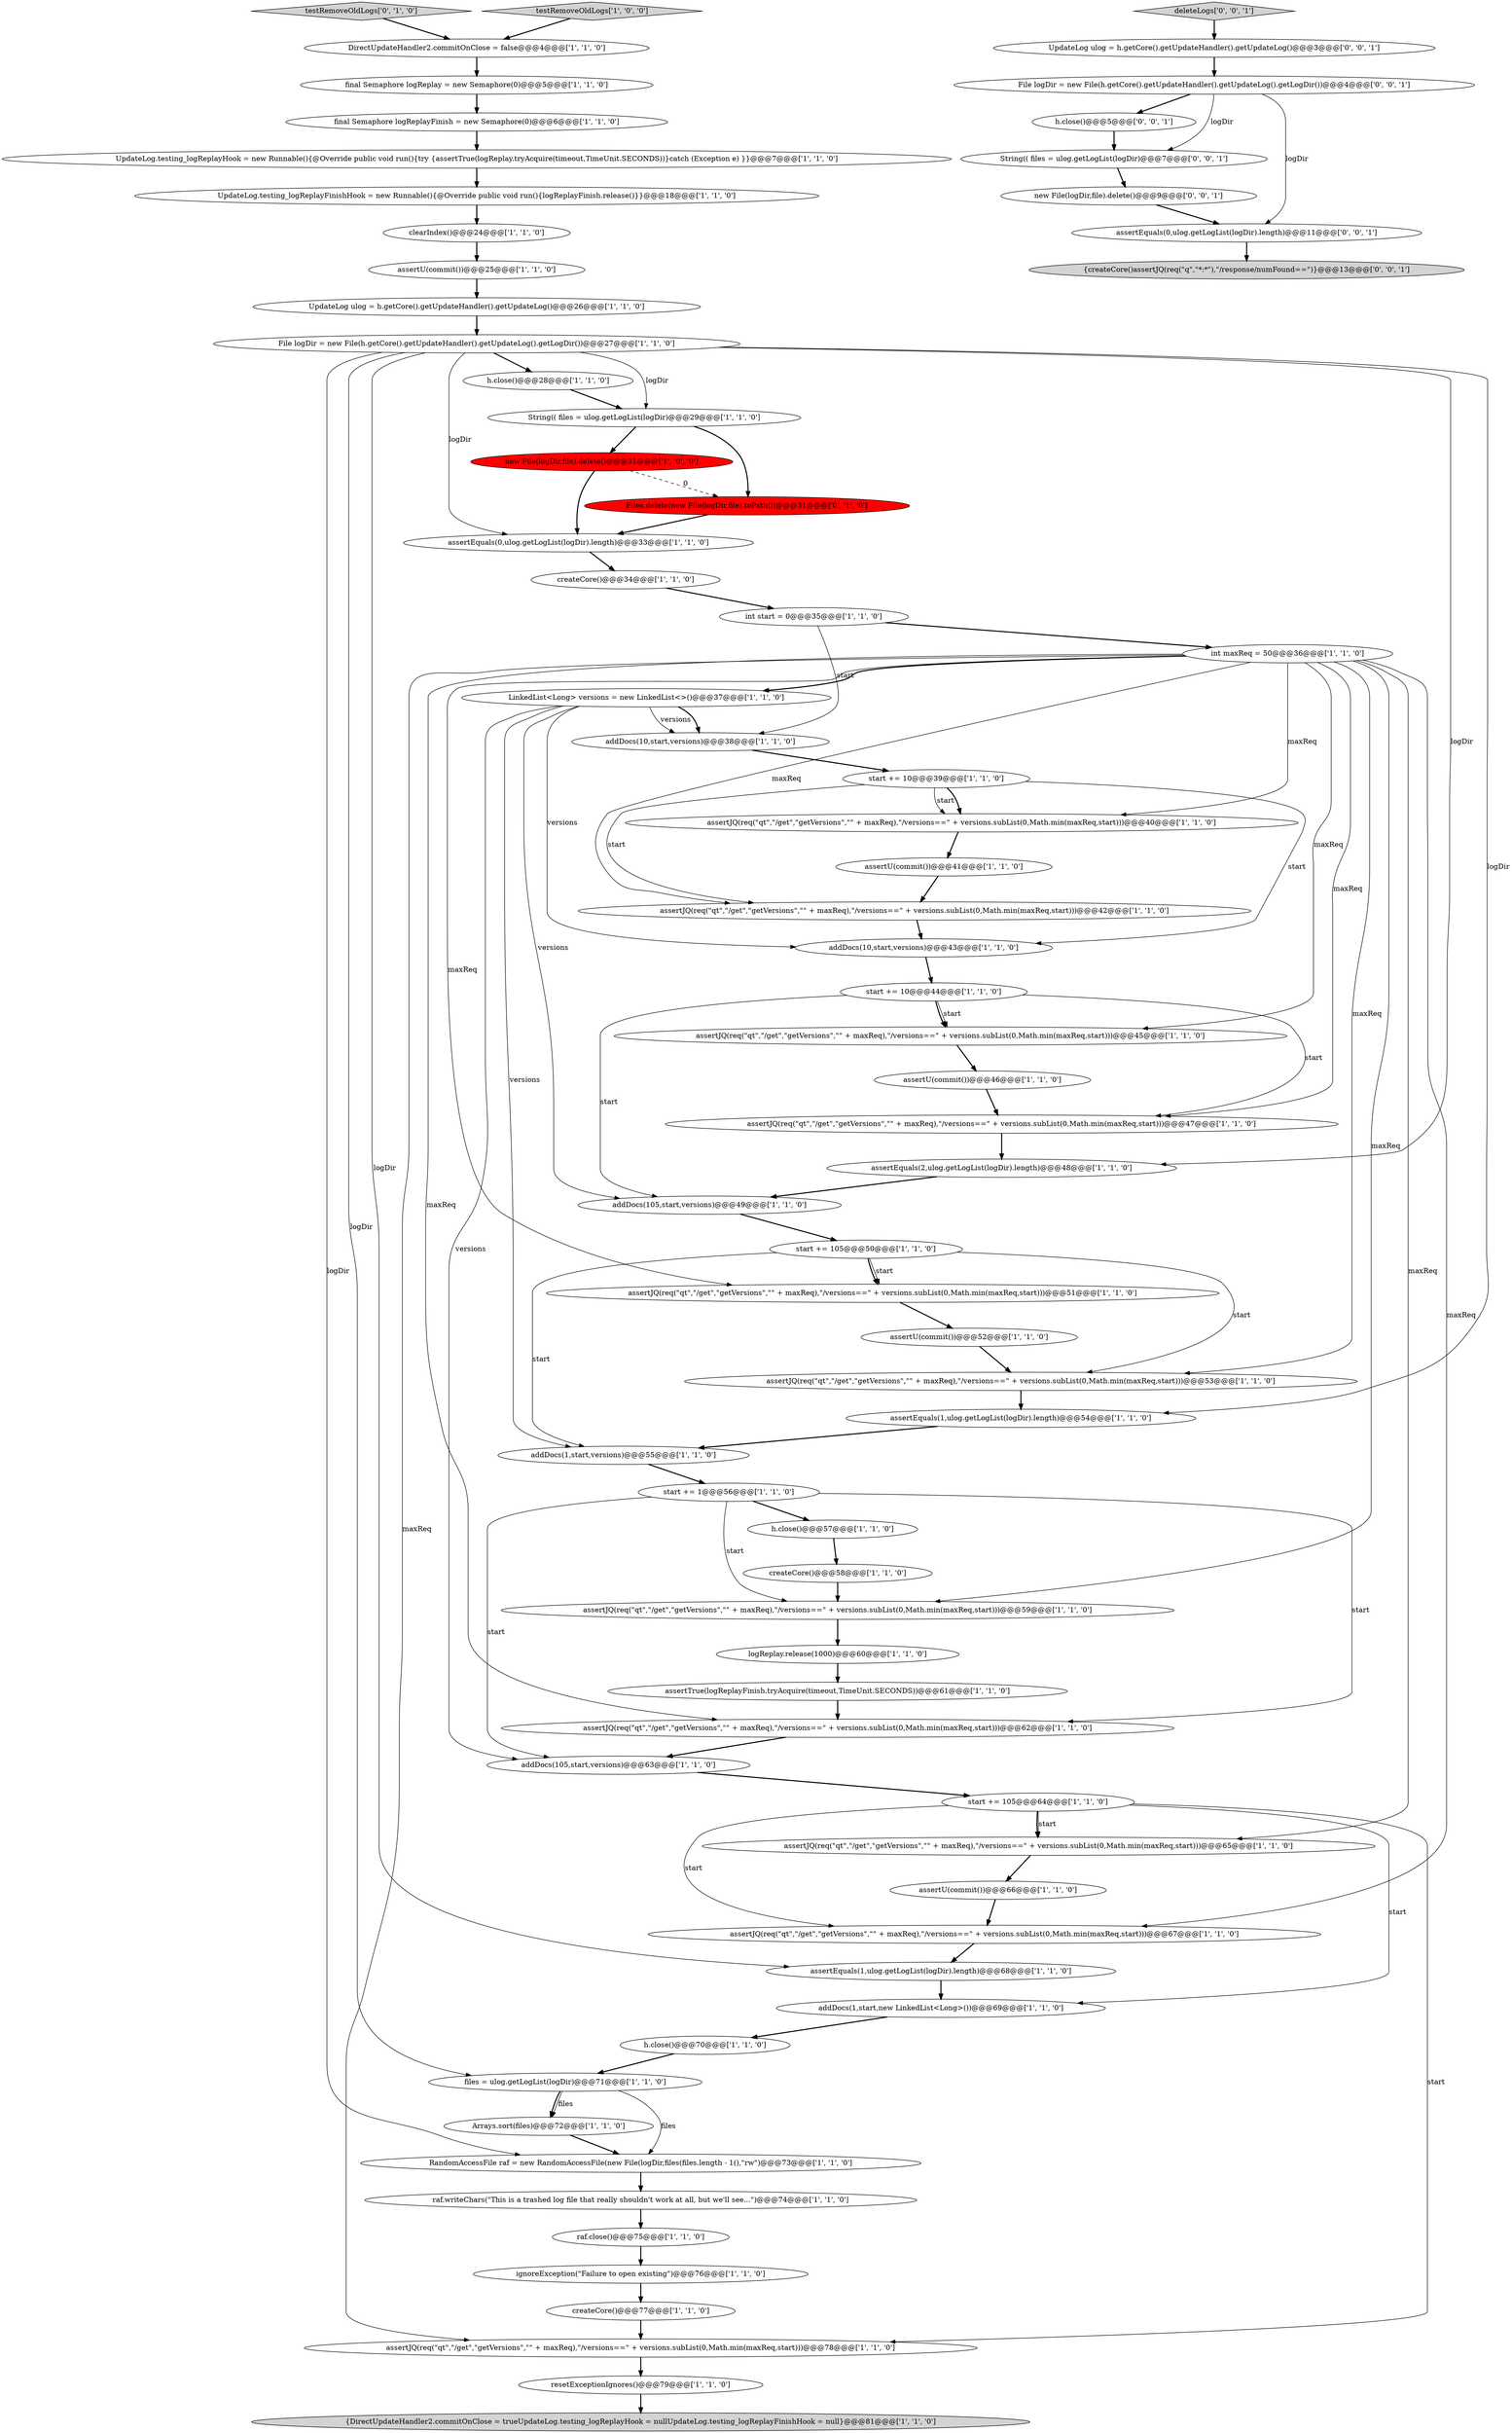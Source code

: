 digraph {
62 [style = filled, label = "testRemoveOldLogs['0', '1', '0']", fillcolor = lightgray, shape = diamond image = "AAA0AAABBB2BBB"];
21 [style = filled, label = "new File(logDir,file).delete()@@@31@@@['1', '0', '0']", fillcolor = red, shape = ellipse image = "AAA1AAABBB1BBB"];
0 [style = filled, label = "ignoreException(\"Failure to open existing\")@@@76@@@['1', '1', '0']", fillcolor = white, shape = ellipse image = "AAA0AAABBB1BBB"];
5 [style = filled, label = "assertJQ(req(\"qt\",\"/get\",\"getVersions\",\"\" + maxReq),\"/versions==\" + versions.subList(0,Math.min(maxReq,start)))@@@47@@@['1', '1', '0']", fillcolor = white, shape = ellipse image = "AAA0AAABBB1BBB"];
15 [style = filled, label = "assertJQ(req(\"qt\",\"/get\",\"getVersions\",\"\" + maxReq),\"/versions==\" + versions.subList(0,Math.min(maxReq,start)))@@@62@@@['1', '1', '0']", fillcolor = white, shape = ellipse image = "AAA0AAABBB1BBB"];
27 [style = filled, label = "start += 105@@@50@@@['1', '1', '0']", fillcolor = white, shape = ellipse image = "AAA0AAABBB1BBB"];
31 [style = filled, label = "assertJQ(req(\"qt\",\"/get\",\"getVersions\",\"\" + maxReq),\"/versions==\" + versions.subList(0,Math.min(maxReq,start)))@@@78@@@['1', '1', '0']", fillcolor = white, shape = ellipse image = "AAA0AAABBB1BBB"];
41 [style = filled, label = "assertEquals(1,ulog.getLogList(logDir).length)@@@54@@@['1', '1', '0']", fillcolor = white, shape = ellipse image = "AAA0AAABBB1BBB"];
64 [style = filled, label = "new File(logDir,file).delete()@@@9@@@['0', '0', '1']", fillcolor = white, shape = ellipse image = "AAA0AAABBB3BBB"];
22 [style = filled, label = "assertJQ(req(\"qt\",\"/get\",\"getVersions\",\"\" + maxReq),\"/versions==\" + versions.subList(0,Math.min(maxReq,start)))@@@45@@@['1', '1', '0']", fillcolor = white, shape = ellipse image = "AAA0AAABBB1BBB"];
43 [style = filled, label = "addDocs(1,start,versions)@@@55@@@['1', '1', '0']", fillcolor = white, shape = ellipse image = "AAA0AAABBB1BBB"];
39 [style = filled, label = "assertEquals(1,ulog.getLogList(logDir).length)@@@68@@@['1', '1', '0']", fillcolor = white, shape = ellipse image = "AAA0AAABBB1BBB"];
12 [style = filled, label = "start += 1@@@56@@@['1', '1', '0']", fillcolor = white, shape = ellipse image = "AAA0AAABBB1BBB"];
45 [style = filled, label = "UpdateLog ulog = h.getCore().getUpdateHandler().getUpdateLog()@@@26@@@['1', '1', '0']", fillcolor = white, shape = ellipse image = "AAA0AAABBB1BBB"];
32 [style = filled, label = "assertU(commit())@@@66@@@['1', '1', '0']", fillcolor = white, shape = ellipse image = "AAA0AAABBB1BBB"];
57 [style = filled, label = "final Semaphore logReplay = new Semaphore(0)@@@5@@@['1', '1', '0']", fillcolor = white, shape = ellipse image = "AAA0AAABBB1BBB"];
44 [style = filled, label = "LinkedList<Long> versions = new LinkedList<>()@@@37@@@['1', '1', '0']", fillcolor = white, shape = ellipse image = "AAA0AAABBB1BBB"];
66 [style = filled, label = "UpdateLog ulog = h.getCore().getUpdateHandler().getUpdateLog()@@@3@@@['0', '0', '1']", fillcolor = white, shape = ellipse image = "AAA0AAABBB3BBB"];
8 [style = filled, label = "h.close()@@@28@@@['1', '1', '0']", fillcolor = white, shape = ellipse image = "AAA0AAABBB1BBB"];
33 [style = filled, label = "addDocs(10,start,versions)@@@43@@@['1', '1', '0']", fillcolor = white, shape = ellipse image = "AAA0AAABBB1BBB"];
24 [style = filled, label = "assertU(commit())@@@41@@@['1', '1', '0']", fillcolor = white, shape = ellipse image = "AAA0AAABBB1BBB"];
36 [style = filled, label = "createCore()@@@34@@@['1', '1', '0']", fillcolor = white, shape = ellipse image = "AAA0AAABBB1BBB"];
9 [style = filled, label = "assertJQ(req(\"qt\",\"/get\",\"getVersions\",\"\" + maxReq),\"/versions==\" + versions.subList(0,Math.min(maxReq,start)))@@@53@@@['1', '1', '0']", fillcolor = white, shape = ellipse image = "AAA0AAABBB1BBB"];
70 [style = filled, label = "{createCore()assertJQ(req(\"q\",\"*:*\"),\"/response/numFound==\")}@@@13@@@['0', '0', '1']", fillcolor = lightgray, shape = ellipse image = "AAA0AAABBB3BBB"];
37 [style = filled, label = "addDocs(105,start,versions)@@@63@@@['1', '1', '0']", fillcolor = white, shape = ellipse image = "AAA0AAABBB1BBB"];
55 [style = filled, label = "int start = 0@@@35@@@['1', '1', '0']", fillcolor = white, shape = ellipse image = "AAA0AAABBB1BBB"];
56 [style = filled, label = "RandomAccessFile raf = new RandomAccessFile(new File(logDir,files(files.length - 1(),\"rw\")@@@73@@@['1', '1', '0']", fillcolor = white, shape = ellipse image = "AAA0AAABBB1BBB"];
35 [style = filled, label = "h.close()@@@57@@@['1', '1', '0']", fillcolor = white, shape = ellipse image = "AAA0AAABBB1BBB"];
4 [style = filled, label = "assertJQ(req(\"qt\",\"/get\",\"getVersions\",\"\" + maxReq),\"/versions==\" + versions.subList(0,Math.min(maxReq,start)))@@@40@@@['1', '1', '0']", fillcolor = white, shape = ellipse image = "AAA0AAABBB1BBB"];
1 [style = filled, label = "assertU(commit())@@@46@@@['1', '1', '0']", fillcolor = white, shape = ellipse image = "AAA0AAABBB1BBB"];
18 [style = filled, label = "clearIndex()@@@24@@@['1', '1', '0']", fillcolor = white, shape = ellipse image = "AAA0AAABBB1BBB"];
42 [style = filled, label = "assertJQ(req(\"qt\",\"/get\",\"getVersions\",\"\" + maxReq),\"/versions==\" + versions.subList(0,Math.min(maxReq,start)))@@@42@@@['1', '1', '0']", fillcolor = white, shape = ellipse image = "AAA0AAABBB1BBB"];
58 [style = filled, label = "DirectUpdateHandler2.commitOnClose = false@@@4@@@['1', '1', '0']", fillcolor = white, shape = ellipse image = "AAA0AAABBB1BBB"];
50 [style = filled, label = "int maxReq = 50@@@36@@@['1', '1', '0']", fillcolor = white, shape = ellipse image = "AAA0AAABBB1BBB"];
14 [style = filled, label = "assertU(commit())@@@52@@@['1', '1', '0']", fillcolor = white, shape = ellipse image = "AAA0AAABBB1BBB"];
61 [style = filled, label = "Files.delete(new File(logDir,file).toPath())@@@31@@@['0', '1', '0']", fillcolor = red, shape = ellipse image = "AAA1AAABBB2BBB"];
34 [style = filled, label = "resetExceptionIgnores()@@@79@@@['1', '1', '0']", fillcolor = white, shape = ellipse image = "AAA0AAABBB1BBB"];
53 [style = filled, label = "String(( files = ulog.getLogList(logDir)@@@29@@@['1', '1', '0']", fillcolor = white, shape = ellipse image = "AAA0AAABBB1BBB"];
63 [style = filled, label = "h.close()@@@5@@@['0', '0', '1']", fillcolor = white, shape = ellipse image = "AAA0AAABBB3BBB"];
67 [style = filled, label = "deleteLogs['0', '0', '1']", fillcolor = lightgray, shape = diamond image = "AAA0AAABBB3BBB"];
13 [style = filled, label = "start += 10@@@44@@@['1', '1', '0']", fillcolor = white, shape = ellipse image = "AAA0AAABBB1BBB"];
11 [style = filled, label = "addDocs(105,start,versions)@@@49@@@['1', '1', '0']", fillcolor = white, shape = ellipse image = "AAA0AAABBB1BBB"];
17 [style = filled, label = "start += 10@@@39@@@['1', '1', '0']", fillcolor = white, shape = ellipse image = "AAA0AAABBB1BBB"];
3 [style = filled, label = "assertJQ(req(\"qt\",\"/get\",\"getVersions\",\"\" + maxReq),\"/versions==\" + versions.subList(0,Math.min(maxReq,start)))@@@65@@@['1', '1', '0']", fillcolor = white, shape = ellipse image = "AAA0AAABBB1BBB"];
6 [style = filled, label = "Arrays.sort(files)@@@72@@@['1', '1', '0']", fillcolor = white, shape = ellipse image = "AAA0AAABBB1BBB"];
25 [style = filled, label = "raf.writeChars(\"This is a trashed log file that really shouldn't work at all, but we'll see...\")@@@74@@@['1', '1', '0']", fillcolor = white, shape = ellipse image = "AAA0AAABBB1BBB"];
46 [style = filled, label = "assertJQ(req(\"qt\",\"/get\",\"getVersions\",\"\" + maxReq),\"/versions==\" + versions.subList(0,Math.min(maxReq,start)))@@@51@@@['1', '1', '0']", fillcolor = white, shape = ellipse image = "AAA0AAABBB1BBB"];
10 [style = filled, label = "files = ulog.getLogList(logDir)@@@71@@@['1', '1', '0']", fillcolor = white, shape = ellipse image = "AAA0AAABBB1BBB"];
47 [style = filled, label = "File logDir = new File(h.getCore().getUpdateHandler().getUpdateLog().getLogDir())@@@27@@@['1', '1', '0']", fillcolor = white, shape = ellipse image = "AAA0AAABBB1BBB"];
51 [style = filled, label = "start += 105@@@64@@@['1', '1', '0']", fillcolor = white, shape = ellipse image = "AAA0AAABBB1BBB"];
69 [style = filled, label = "assertEquals(0,ulog.getLogList(logDir).length)@@@11@@@['0', '0', '1']", fillcolor = white, shape = ellipse image = "AAA0AAABBB3BBB"];
68 [style = filled, label = "String(( files = ulog.getLogList(logDir)@@@7@@@['0', '0', '1']", fillcolor = white, shape = ellipse image = "AAA0AAABBB3BBB"];
26 [style = filled, label = "addDocs(1,start,new LinkedList<Long>())@@@69@@@['1', '1', '0']", fillcolor = white, shape = ellipse image = "AAA0AAABBB1BBB"];
65 [style = filled, label = "File logDir = new File(h.getCore().getUpdateHandler().getUpdateLog().getLogDir())@@@4@@@['0', '0', '1']", fillcolor = white, shape = ellipse image = "AAA0AAABBB3BBB"];
23 [style = filled, label = "h.close()@@@70@@@['1', '1', '0']", fillcolor = white, shape = ellipse image = "AAA0AAABBB1BBB"];
7 [style = filled, label = "raf.close()@@@75@@@['1', '1', '0']", fillcolor = white, shape = ellipse image = "AAA0AAABBB1BBB"];
38 [style = filled, label = "assertJQ(req(\"qt\",\"/get\",\"getVersions\",\"\" + maxReq),\"/versions==\" + versions.subList(0,Math.min(maxReq,start)))@@@59@@@['1', '1', '0']", fillcolor = white, shape = ellipse image = "AAA0AAABBB1BBB"];
30 [style = filled, label = "assertTrue(logReplayFinish.tryAcquire(timeout,TimeUnit.SECONDS))@@@61@@@['1', '1', '0']", fillcolor = white, shape = ellipse image = "AAA0AAABBB1BBB"];
59 [style = filled, label = "createCore()@@@77@@@['1', '1', '0']", fillcolor = white, shape = ellipse image = "AAA0AAABBB1BBB"];
60 [style = filled, label = "assertEquals(2,ulog.getLogList(logDir).length)@@@48@@@['1', '1', '0']", fillcolor = white, shape = ellipse image = "AAA0AAABBB1BBB"];
52 [style = filled, label = "assertEquals(0,ulog.getLogList(logDir).length)@@@33@@@['1', '1', '0']", fillcolor = white, shape = ellipse image = "AAA0AAABBB1BBB"];
28 [style = filled, label = "logReplay.release(1000)@@@60@@@['1', '1', '0']", fillcolor = white, shape = ellipse image = "AAA0AAABBB1BBB"];
48 [style = filled, label = "addDocs(10,start,versions)@@@38@@@['1', '1', '0']", fillcolor = white, shape = ellipse image = "AAA0AAABBB1BBB"];
54 [style = filled, label = "final Semaphore logReplayFinish = new Semaphore(0)@@@6@@@['1', '1', '0']", fillcolor = white, shape = ellipse image = "AAA0AAABBB1BBB"];
29 [style = filled, label = "testRemoveOldLogs['1', '0', '0']", fillcolor = lightgray, shape = diamond image = "AAA0AAABBB1BBB"];
49 [style = filled, label = "assertJQ(req(\"qt\",\"/get\",\"getVersions\",\"\" + maxReq),\"/versions==\" + versions.subList(0,Math.min(maxReq,start)))@@@67@@@['1', '1', '0']", fillcolor = white, shape = ellipse image = "AAA0AAABBB1BBB"];
40 [style = filled, label = "{DirectUpdateHandler2.commitOnClose = trueUpdateLog.testing_logReplayHook = nullUpdateLog.testing_logReplayFinishHook = null}@@@81@@@['1', '1', '0']", fillcolor = lightgray, shape = ellipse image = "AAA0AAABBB1BBB"];
2 [style = filled, label = "createCore()@@@58@@@['1', '1', '0']", fillcolor = white, shape = ellipse image = "AAA0AAABBB1BBB"];
20 [style = filled, label = "UpdateLog.testing_logReplayHook = new Runnable(){@Override public void run(){try {assertTrue(logReplay.tryAcquire(timeout,TimeUnit.SECONDS))}catch (Exception e) }}@@@7@@@['1', '1', '0']", fillcolor = white, shape = ellipse image = "AAA0AAABBB1BBB"];
19 [style = filled, label = "assertU(commit())@@@25@@@['1', '1', '0']", fillcolor = white, shape = ellipse image = "AAA0AAABBB1BBB"];
16 [style = filled, label = "UpdateLog.testing_logReplayFinishHook = new Runnable(){@Override public void run(){logReplayFinish.release()}}@@@18@@@['1', '1', '0']", fillcolor = white, shape = ellipse image = "AAA0AAABBB1BBB"];
1->5 [style = bold, label=""];
13->11 [style = solid, label="start"];
50->38 [style = solid, label="maxReq"];
10->56 [style = solid, label="files"];
53->21 [style = bold, label=""];
50->44 [style = bold, label=""];
50->9 [style = solid, label="maxReq"];
59->31 [style = bold, label=""];
21->52 [style = bold, label=""];
47->39 [style = solid, label="logDir"];
36->55 [style = bold, label=""];
55->48 [style = solid, label="start"];
49->39 [style = bold, label=""];
20->16 [style = bold, label=""];
51->26 [style = solid, label="start"];
44->48 [style = solid, label="versions"];
47->52 [style = solid, label="logDir"];
27->43 [style = solid, label="start"];
14->9 [style = bold, label=""];
13->22 [style = bold, label=""];
51->3 [style = solid, label="start"];
8->53 [style = bold, label=""];
13->22 [style = solid, label="start"];
17->4 [style = solid, label="start"];
57->54 [style = bold, label=""];
28->30 [style = bold, label=""];
38->28 [style = bold, label=""];
32->49 [style = bold, label=""];
61->52 [style = bold, label=""];
47->53 [style = solid, label="logDir"];
18->19 [style = bold, label=""];
7->0 [style = bold, label=""];
12->35 [style = bold, label=""];
48->17 [style = bold, label=""];
56->25 [style = bold, label=""];
25->7 [style = bold, label=""];
33->13 [style = bold, label=""];
39->26 [style = bold, label=""];
12->37 [style = solid, label="start"];
27->46 [style = solid, label="start"];
27->46 [style = bold, label=""];
44->33 [style = solid, label="versions"];
43->12 [style = bold, label=""];
44->37 [style = solid, label="versions"];
51->49 [style = solid, label="start"];
50->15 [style = solid, label="maxReq"];
21->61 [style = dashed, label="0"];
23->10 [style = bold, label=""];
46->14 [style = bold, label=""];
50->49 [style = solid, label="maxReq"];
52->36 [style = bold, label=""];
41->43 [style = bold, label=""];
27->9 [style = solid, label="start"];
50->31 [style = solid, label="maxReq"];
30->15 [style = bold, label=""];
66->65 [style = bold, label=""];
16->18 [style = bold, label=""];
4->24 [style = bold, label=""];
67->66 [style = bold, label=""];
34->40 [style = bold, label=""];
35->2 [style = bold, label=""];
50->3 [style = solid, label="maxReq"];
58->57 [style = bold, label=""];
47->60 [style = solid, label="logDir"];
47->41 [style = solid, label="logDir"];
10->6 [style = bold, label=""];
31->34 [style = bold, label=""];
17->42 [style = solid, label="start"];
47->56 [style = solid, label="logDir"];
19->45 [style = bold, label=""];
44->11 [style = solid, label="versions"];
6->56 [style = bold, label=""];
44->43 [style = solid, label="versions"];
47->10 [style = solid, label="logDir"];
13->5 [style = solid, label="start"];
55->50 [style = bold, label=""];
22->1 [style = bold, label=""];
15->37 [style = bold, label=""];
65->63 [style = bold, label=""];
17->4 [style = bold, label=""];
0->59 [style = bold, label=""];
68->64 [style = bold, label=""];
24->42 [style = bold, label=""];
53->61 [style = bold, label=""];
47->8 [style = bold, label=""];
50->42 [style = solid, label="maxReq"];
37->51 [style = bold, label=""];
5->60 [style = bold, label=""];
64->69 [style = bold, label=""];
29->58 [style = bold, label=""];
62->58 [style = bold, label=""];
42->33 [style = bold, label=""];
54->20 [style = bold, label=""];
17->33 [style = solid, label="start"];
50->4 [style = solid, label="maxReq"];
50->5 [style = solid, label="maxReq"];
50->22 [style = solid, label="maxReq"];
65->68 [style = solid, label="logDir"];
9->41 [style = bold, label=""];
2->38 [style = bold, label=""];
51->3 [style = bold, label=""];
12->38 [style = solid, label="start"];
63->68 [style = bold, label=""];
50->46 [style = solid, label="maxReq"];
44->48 [style = bold, label=""];
26->23 [style = bold, label=""];
45->47 [style = bold, label=""];
60->11 [style = bold, label=""];
12->15 [style = solid, label="start"];
69->70 [style = bold, label=""];
3->32 [style = bold, label=""];
65->69 [style = solid, label="logDir"];
51->31 [style = solid, label="start"];
10->6 [style = solid, label="files"];
11->27 [style = bold, label=""];
}
